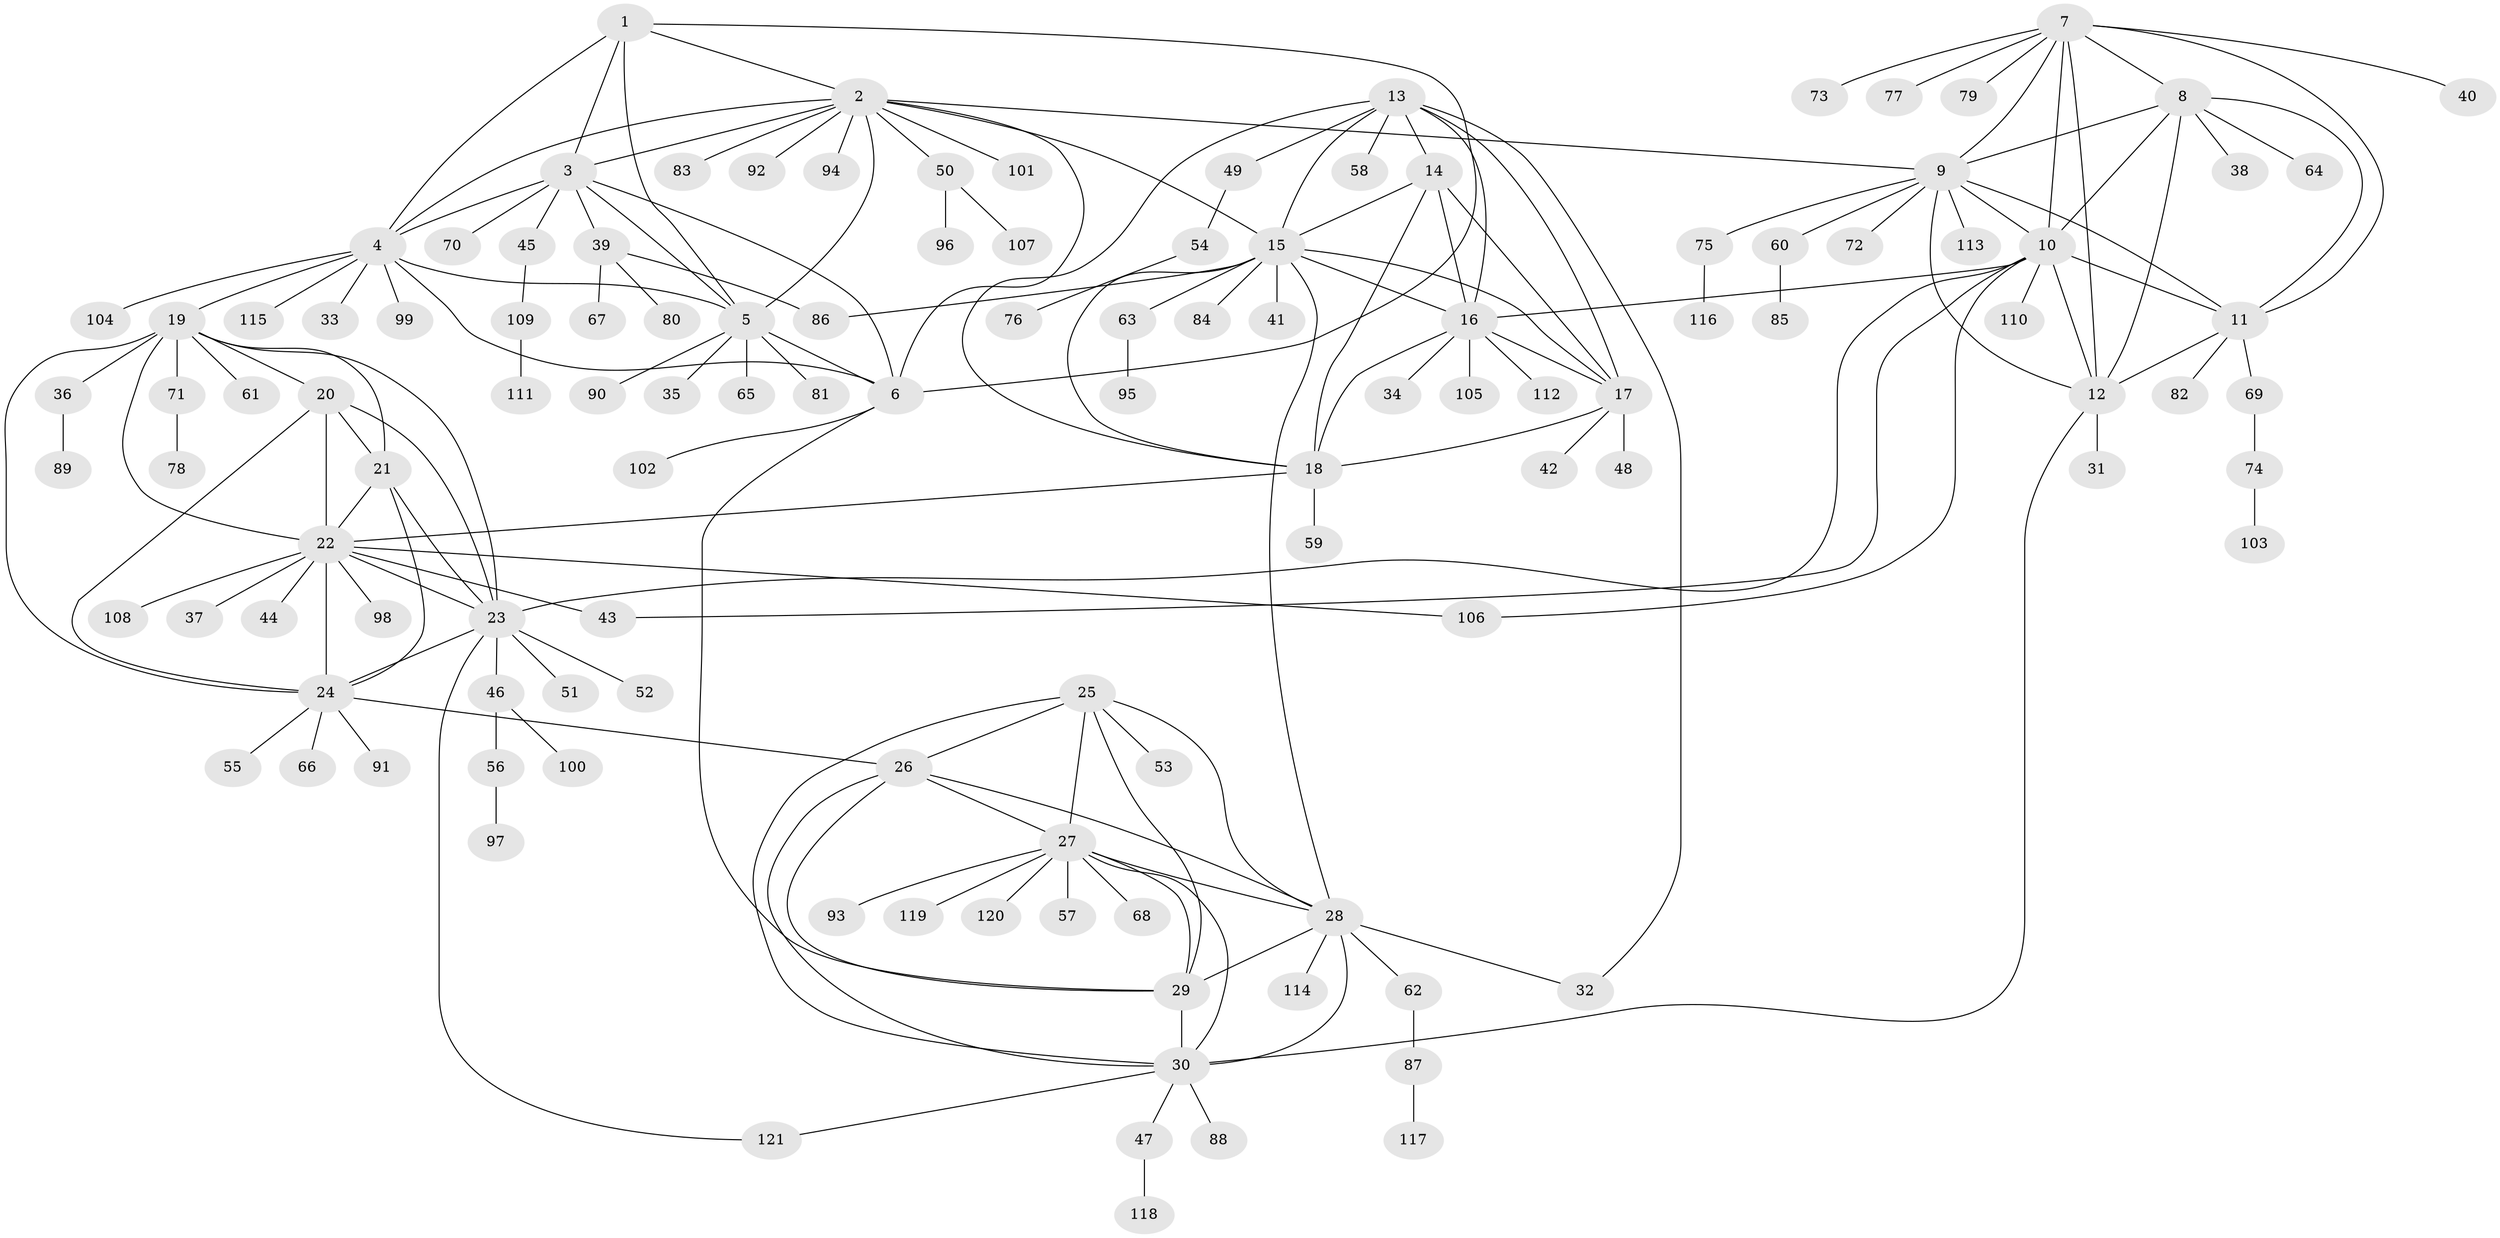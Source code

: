 // Generated by graph-tools (version 1.1) at 2025/26/03/09/25 03:26:35]
// undirected, 121 vertices, 181 edges
graph export_dot {
graph [start="1"]
  node [color=gray90,style=filled];
  1;
  2;
  3;
  4;
  5;
  6;
  7;
  8;
  9;
  10;
  11;
  12;
  13;
  14;
  15;
  16;
  17;
  18;
  19;
  20;
  21;
  22;
  23;
  24;
  25;
  26;
  27;
  28;
  29;
  30;
  31;
  32;
  33;
  34;
  35;
  36;
  37;
  38;
  39;
  40;
  41;
  42;
  43;
  44;
  45;
  46;
  47;
  48;
  49;
  50;
  51;
  52;
  53;
  54;
  55;
  56;
  57;
  58;
  59;
  60;
  61;
  62;
  63;
  64;
  65;
  66;
  67;
  68;
  69;
  70;
  71;
  72;
  73;
  74;
  75;
  76;
  77;
  78;
  79;
  80;
  81;
  82;
  83;
  84;
  85;
  86;
  87;
  88;
  89;
  90;
  91;
  92;
  93;
  94;
  95;
  96;
  97;
  98;
  99;
  100;
  101;
  102;
  103;
  104;
  105;
  106;
  107;
  108;
  109;
  110;
  111;
  112;
  113;
  114;
  115;
  116;
  117;
  118;
  119;
  120;
  121;
  1 -- 2;
  1 -- 3;
  1 -- 4;
  1 -- 5;
  1 -- 6;
  2 -- 3;
  2 -- 4;
  2 -- 5;
  2 -- 6;
  2 -- 9;
  2 -- 15;
  2 -- 50;
  2 -- 83;
  2 -- 92;
  2 -- 94;
  2 -- 101;
  3 -- 4;
  3 -- 5;
  3 -- 6;
  3 -- 39;
  3 -- 45;
  3 -- 70;
  4 -- 5;
  4 -- 6;
  4 -- 19;
  4 -- 33;
  4 -- 99;
  4 -- 104;
  4 -- 115;
  5 -- 6;
  5 -- 35;
  5 -- 65;
  5 -- 81;
  5 -- 90;
  6 -- 29;
  6 -- 102;
  7 -- 8;
  7 -- 9;
  7 -- 10;
  7 -- 11;
  7 -- 12;
  7 -- 40;
  7 -- 73;
  7 -- 77;
  7 -- 79;
  8 -- 9;
  8 -- 10;
  8 -- 11;
  8 -- 12;
  8 -- 38;
  8 -- 64;
  9 -- 10;
  9 -- 11;
  9 -- 12;
  9 -- 60;
  9 -- 72;
  9 -- 75;
  9 -- 113;
  10 -- 11;
  10 -- 12;
  10 -- 16;
  10 -- 23;
  10 -- 43;
  10 -- 106;
  10 -- 110;
  11 -- 12;
  11 -- 69;
  11 -- 82;
  12 -- 30;
  12 -- 31;
  13 -- 14;
  13 -- 15;
  13 -- 16;
  13 -- 17;
  13 -- 18;
  13 -- 32;
  13 -- 49;
  13 -- 58;
  14 -- 15;
  14 -- 16;
  14 -- 17;
  14 -- 18;
  15 -- 16;
  15 -- 17;
  15 -- 18;
  15 -- 28;
  15 -- 41;
  15 -- 63;
  15 -- 84;
  15 -- 86;
  16 -- 17;
  16 -- 18;
  16 -- 34;
  16 -- 105;
  16 -- 112;
  17 -- 18;
  17 -- 42;
  17 -- 48;
  18 -- 22;
  18 -- 59;
  19 -- 20;
  19 -- 21;
  19 -- 22;
  19 -- 23;
  19 -- 24;
  19 -- 36;
  19 -- 61;
  19 -- 71;
  20 -- 21;
  20 -- 22;
  20 -- 23;
  20 -- 24;
  21 -- 22;
  21 -- 23;
  21 -- 24;
  22 -- 23;
  22 -- 24;
  22 -- 37;
  22 -- 43;
  22 -- 44;
  22 -- 98;
  22 -- 106;
  22 -- 108;
  23 -- 24;
  23 -- 46;
  23 -- 51;
  23 -- 52;
  23 -- 121;
  24 -- 26;
  24 -- 55;
  24 -- 66;
  24 -- 91;
  25 -- 26;
  25 -- 27;
  25 -- 28;
  25 -- 29;
  25 -- 30;
  25 -- 53;
  26 -- 27;
  26 -- 28;
  26 -- 29;
  26 -- 30;
  27 -- 28;
  27 -- 29;
  27 -- 30;
  27 -- 57;
  27 -- 68;
  27 -- 93;
  27 -- 119;
  27 -- 120;
  28 -- 29;
  28 -- 30;
  28 -- 32;
  28 -- 62;
  28 -- 114;
  29 -- 30;
  30 -- 47;
  30 -- 88;
  30 -- 121;
  36 -- 89;
  39 -- 67;
  39 -- 80;
  39 -- 86;
  45 -- 109;
  46 -- 56;
  46 -- 100;
  47 -- 118;
  49 -- 54;
  50 -- 96;
  50 -- 107;
  54 -- 76;
  56 -- 97;
  60 -- 85;
  62 -- 87;
  63 -- 95;
  69 -- 74;
  71 -- 78;
  74 -- 103;
  75 -- 116;
  87 -- 117;
  109 -- 111;
}
